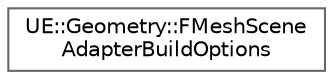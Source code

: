 digraph "Graphical Class Hierarchy"
{
 // INTERACTIVE_SVG=YES
 // LATEX_PDF_SIZE
  bgcolor="transparent";
  edge [fontname=Helvetica,fontsize=10,labelfontname=Helvetica,labelfontsize=10];
  node [fontname=Helvetica,fontsize=10,shape=box,height=0.2,width=0.4];
  rankdir="LR";
  Node0 [id="Node000000",label="UE::Geometry::FMeshScene\lAdapterBuildOptions",height=0.2,width=0.4,color="grey40", fillcolor="white", style="filled",URL="$dc/d37/structUE_1_1Geometry_1_1FMeshSceneAdapterBuildOptions.html",tooltip="Configuration for FMeshSceneAdapter::Build()"];
}

